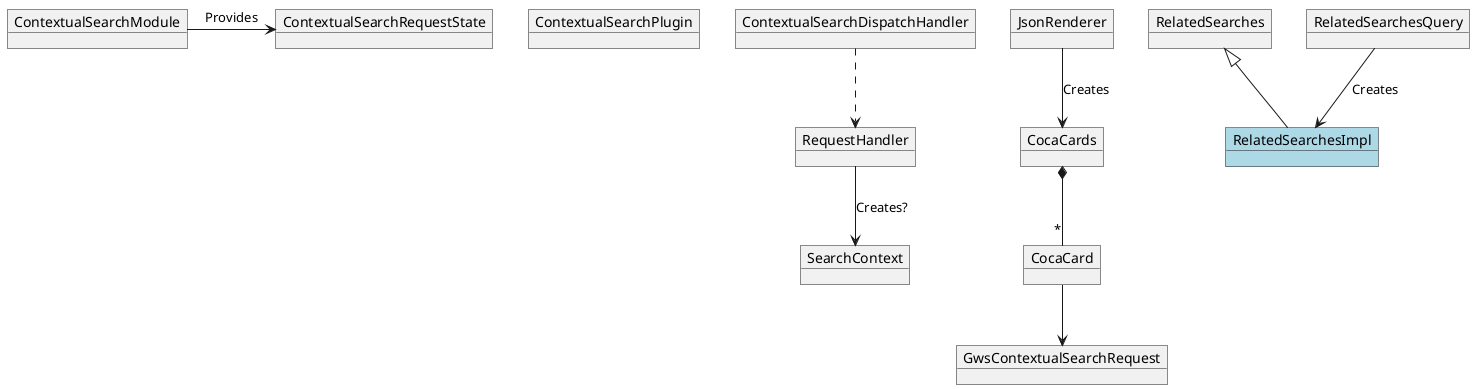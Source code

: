 @startuml

object ContextualSearchPlugin
object ContextualSearchModule
object ContextualSearchDispatchHandler

' Leaf object.
object ContextualSearchRequestState
object JsonRenderer
object CocaCards
object CocaCard
object SearchContext
object RequestHandler

' Leaf object. Returns urls for GWS search requests.
object GwsContextualSearchRequest

object RelatedSearches
object RelatedSearchesImpl #LightBlue
object RelatedSearchesQuery

CocaCards *-- "*" CocaCard

ContextualSearchDispatchHandler ..> RequestHandler

RequestHandler --> SearchContext : Creates?
RelatedSearches <|-- RelatedSearchesImpl
RelatedSearchesQuery --> RelatedSearchesImpl : Creates
JsonRenderer --> CocaCards : Creates
ContextualSearchModule -> ContextualSearchRequestState : Provides
CocaCard --> GwsContextualSearchRequest

@enduml